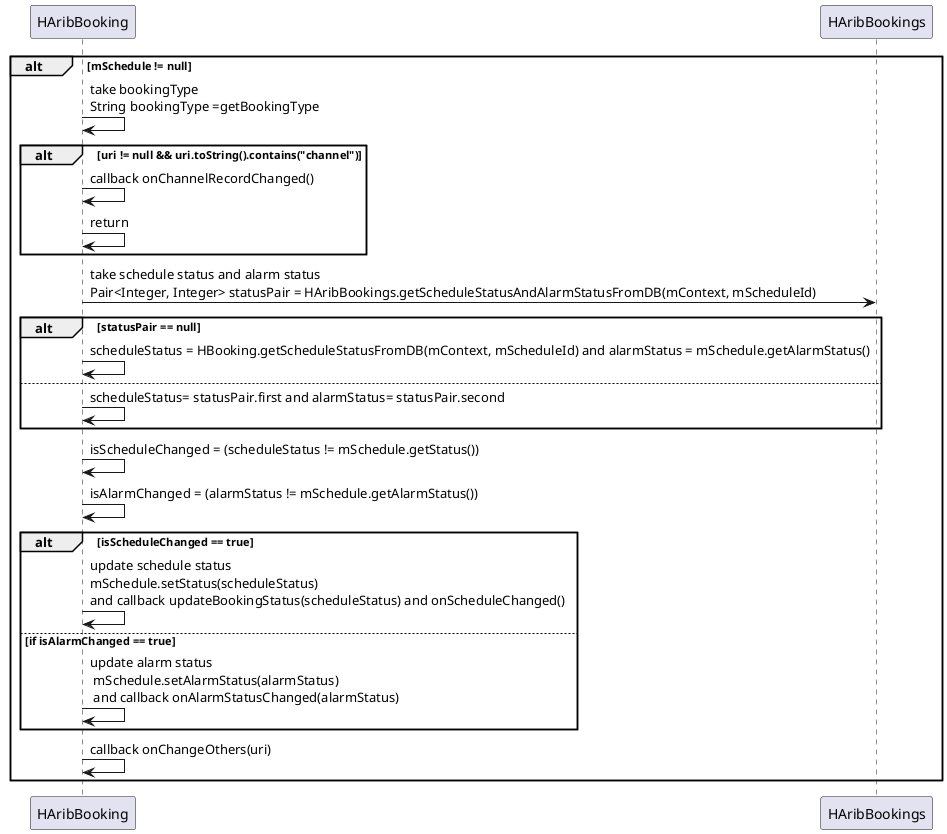 
@startuml
participant HAribBooking
participant HAribBookings

alt mSchedule != null
    HAribBooking -> HAribBooking : take bookingType \nString bookingType =getBookingType
    alt uri != null && uri.toString().contains("channel")
        HAribBooking -> HAribBooking : callback onChannelRecordChanged()
        HAribBooking -> HAribBooking : return
    end
    HAribBooking -> HAribBookings: take schedule status and alarm status\nPair<Integer, Integer> statusPair = HAribBookings.getScheduleStatusAndAlarmStatusFromDB(mContext, mScheduleId)
    alt statusPair == null
        HAribBooking -> HAribBooking: scheduleStatus = HBooking.getScheduleStatusFromDB(mContext, mScheduleId) and alarmStatus = mSchedule.getAlarmStatus()
    else
        HAribBooking -> HAribBooking: scheduleStatus= statusPair.first and alarmStatus= statusPair.second
    end

    HAribBooking -> HAribBooking: isScheduleChanged = (scheduleStatus != mSchedule.getStatus())
    HAribBooking -> HAribBooking: isAlarmChanged = (alarmStatus != mSchedule.getAlarmStatus())

    alt isScheduleChanged == true
        HAribBooking -> HAribBooking: update schedule status\nmSchedule.setStatus(scheduleStatus)\nand callback updateBookingStatus(scheduleStatus) and onScheduleChanged()
    else if isAlarmChanged == true
        HAribBooking -> HAribBooking: update alarm status\n mSchedule.setAlarmStatus(alarmStatus)\n and callback onAlarmStatusChanged(alarmStatus)
    end

    HAribBooking -> HAribBooking : callback onChangeOthers(uri)
end
@enduml